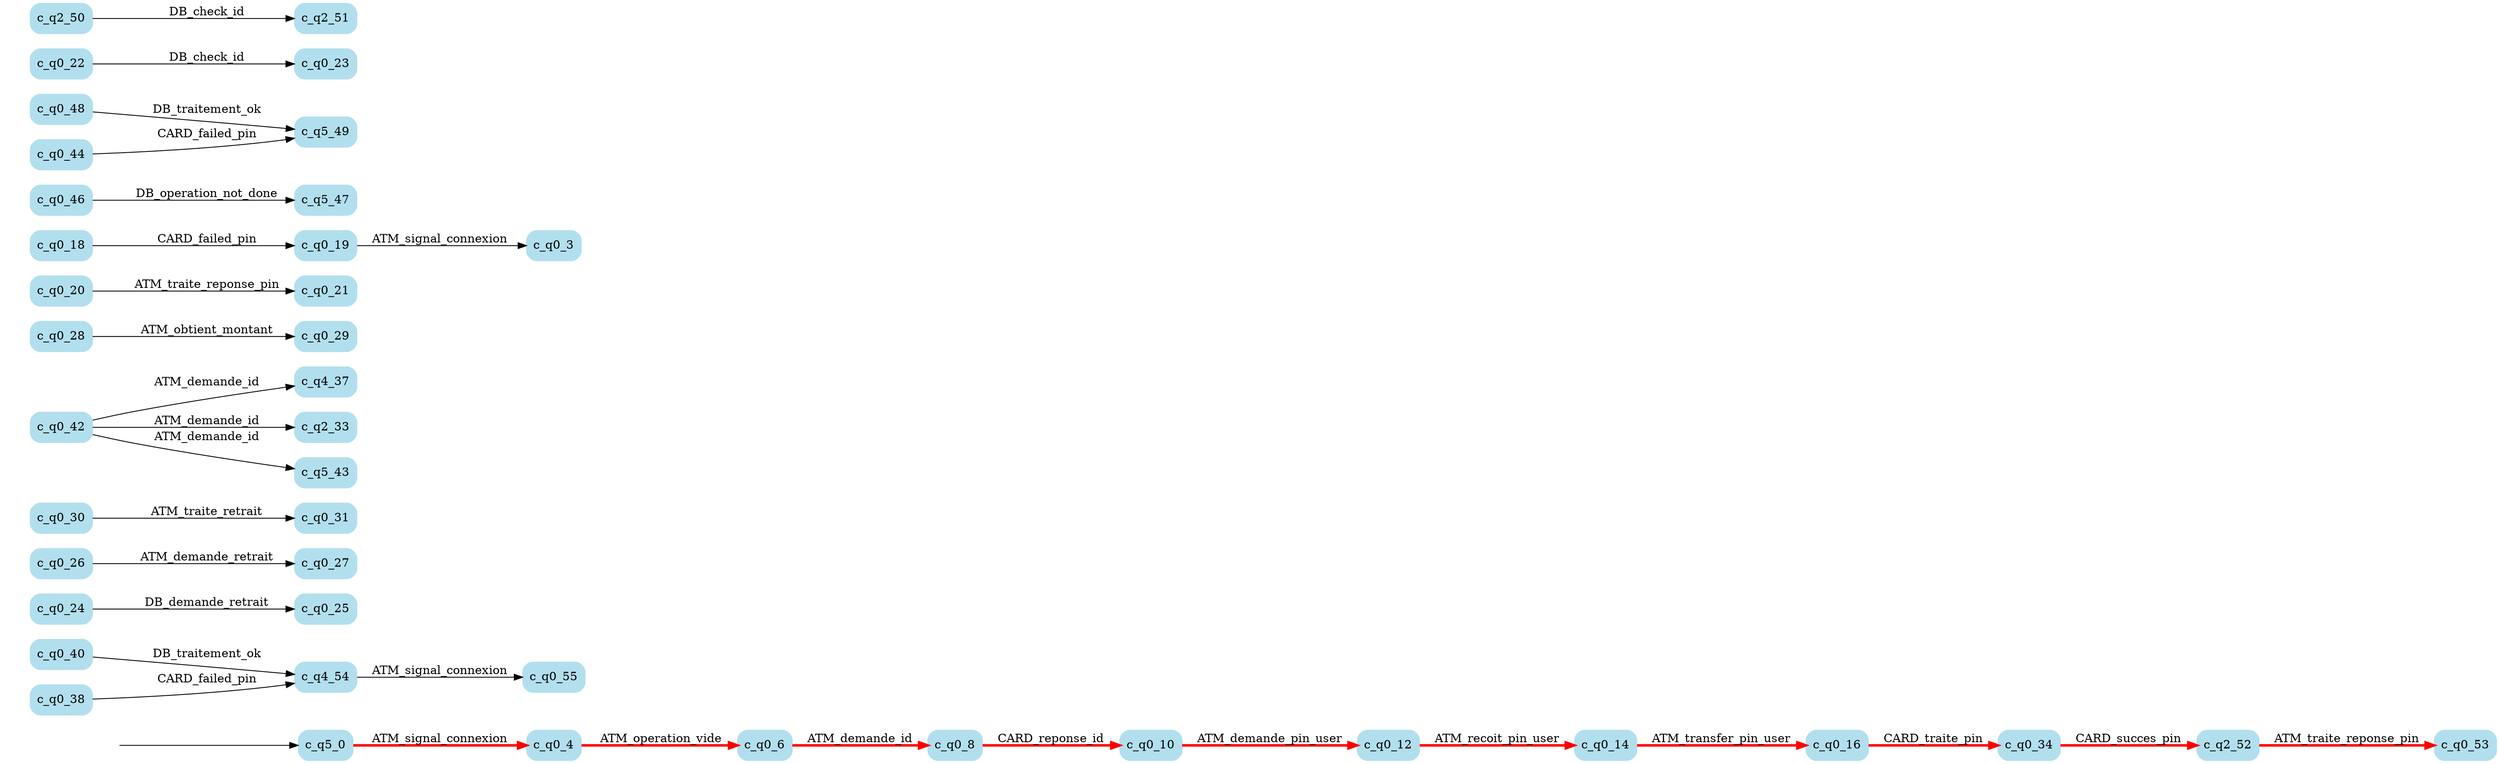 digraph G {

	rankdir = LR;

	start_c_q5_0[style=invisible];

	node[shape=box, style="rounded, filled", color=lightblue2];

	c_q5_0[label="c_q5_0"];
	c_q0_40[label="c_q0_40"];
	c_q0_24[label="c_q0_24"];
	c_q0_27[label="c_q0_27"];
	c_q0_30[label="c_q0_30"];
	c_q4_37[label="c_q4_37"];
	c_q0_29[label="c_q0_29"];
	c_q0_20[label="c_q0_20"];
	c_q0_10[label="c_q0_10"];
	c_q0_18[label="c_q0_18"];
	c_q0_8[label="c_q0_8"];
	c_q2_52[label="c_q2_52"];
	c_q0_46[label="c_q0_46"];
	c_q0_3[label="c_q0_3"];
	c_q4_54[label="c_q4_54"];
	c_q2_33[label="c_q2_33"];
	c_q0_48[label="c_q0_48"];
	c_q0_6[label="c_q0_6"];
	c_q0_22[label="c_q0_22"];
	c_q5_49[label="c_q5_49"];
	c_q2_51[label="c_q2_51"];
	c_q0_26[label="c_q0_26"];
	c_q0_28[label="c_q0_28"];
	c_q0_55[label="c_q0_55"];
	c_q0_4[label="c_q0_4"];
	c_q0_44[label="c_q0_44"];
	c_q0_53[label="c_q0_53"];
	c_q0_42[label="c_q0_42"];
	c_q0_12[label="c_q0_12"];
	c_q0_19[label="c_q0_19"];
	c_q0_16[label="c_q0_16"];
	c_q5_43[label="c_q5_43"];
	c_q0_23[label="c_q0_23"];
	c_q0_31[label="c_q0_31"];
	c_q0_21[label="c_q0_21"];
	c_q0_14[label="c_q0_14"];
	c_q0_25[label="c_q0_25"];
	c_q0_34[label="c_q0_34"];
	c_q2_50[label="c_q2_50"];
	c_q0_38[label="c_q0_38"];
	c_q5_47[label="c_q5_47"];

	start_c_q5_0 -> c_q5_0;
	c_q5_0 -> c_q0_4[label="ATM_signal_connexion", penwidth=3, color=red];
	c_q0_19 -> c_q0_3[label="ATM_signal_connexion"];
	c_q0_4 -> c_q0_6[label="ATM_operation_vide", penwidth=3, color=red];
	c_q0_6 -> c_q0_8[label="ATM_demande_id", penwidth=3, color=red];
	c_q0_8 -> c_q0_10[label="CARD_reponse_id", penwidth=3, color=red];
	c_q0_10 -> c_q0_12[label="ATM_demande_pin_user", penwidth=3, color=red];
	c_q0_12 -> c_q0_14[label="ATM_recoit_pin_user", penwidth=3, color=red];
	c_q0_14 -> c_q0_16[label="ATM_transfer_pin_user", penwidth=3, color=red];
	c_q0_16 -> c_q0_34[label="CARD_traite_pin", penwidth=3, color=red];
	c_q0_18 -> c_q0_19[label="CARD_failed_pin"];
	c_q0_20 -> c_q0_21[label="ATM_traite_reponse_pin"];
	c_q0_22 -> c_q0_23[label="DB_check_id"];
	c_q0_24 -> c_q0_25[label="DB_demande_retrait"];
	c_q0_26 -> c_q0_27[label="ATM_demande_retrait"];
	c_q0_28 -> c_q0_29[label="ATM_obtient_montant"];
	c_q0_30 -> c_q0_31[label="ATM_traite_retrait"];
	c_q0_42 -> c_q2_33[label="ATM_demande_id"];
	c_q0_34 -> c_q2_52[label="CARD_succes_pin", penwidth=3, color=red];
	c_q0_42 -> c_q4_37[label="ATM_demande_id"];
	c_q0_38 -> c_q4_54[label="CARD_failed_pin"];
	c_q0_40 -> c_q4_54[label="DB_traitement_ok"];
	c_q0_42 -> c_q5_43[label="ATM_demande_id"];
	c_q0_44 -> c_q5_49[label="CARD_failed_pin"];
	c_q0_46 -> c_q5_47[label="DB_operation_not_done"];
	c_q0_48 -> c_q5_49[label="DB_traitement_ok"];
	c_q2_50 -> c_q2_51[label="DB_check_id"];
	c_q2_52 -> c_q0_53[label="ATM_traite_reponse_pin", penwidth=3, color=red];
	c_q4_54 -> c_q0_55[label="ATM_signal_connexion"];

}